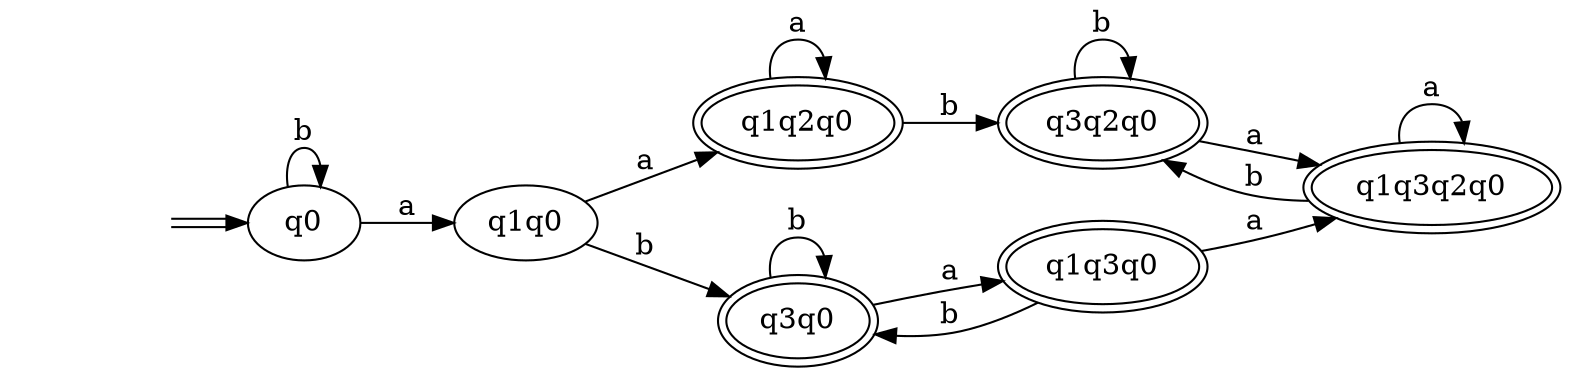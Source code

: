 digraph Automaton { 
  rankdir = LR
  0 [label="q0"];  1 [label="q1q0"];  2 [label="q1q2q0",peripheries=2];  3 [label="q3q0",peripheries=2];  4 [label="q3q2q0",peripheries=2];  5 [label="q1q3q0",peripheries=2];  6 [label="q1q3q2q0",peripheries=2];  start0 [style=invis]
  start0 -> 0[color="black:white:black"]
  0 -> 1 [label = "a" ]
  0 -> 0 [label = "b" ]
  1 -> 2 [label = "a" ]
  1 -> 3 [label = "b" ]
  2 -> 2 [label = "a" ]
  2 -> 4 [label = "b" ]
  3 -> 5 [label = "a" ]
  3 -> 3 [label = "b" ]
  4 -> 6 [label = "a" ]
  4 -> 4 [label = "b" ]
  5 -> 6 [label = "a" ]
  5 -> 3 [label = "b" ]
  6 -> 6 [label = "a" ]
  6 -> 4 [label = "b" ]
}

